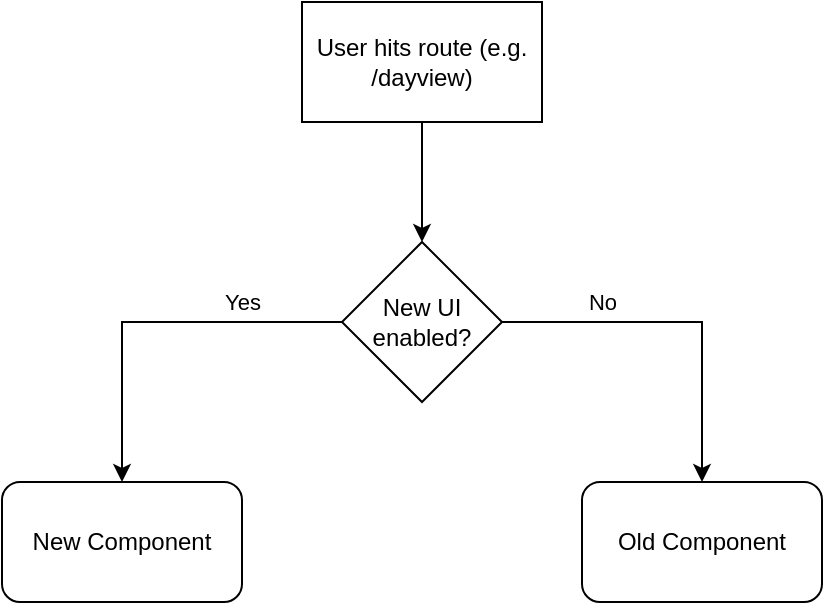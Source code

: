 <mxfile version="27.0.5">
  <diagram name="Page-1" id="92eJsg2LP9L7vtY0PZTv">
    <mxGraphModel dx="1426" dy="743" grid="1" gridSize="10" guides="1" tooltips="1" connect="1" arrows="1" fold="1" page="1" pageScale="1" pageWidth="827" pageHeight="1169" math="0" shadow="0">
      <root>
        <mxCell id="0" />
        <mxCell id="1" parent="0" />
        <mxCell id="LWxLt537ZU6v7T-5PbYw-3" style="edgeStyle=orthogonalEdgeStyle;rounded=0;orthogonalLoop=1;jettySize=auto;html=1;entryX=0.5;entryY=0;entryDx=0;entryDy=0;" edge="1" parent="1" source="LWxLt537ZU6v7T-5PbYw-1" target="LWxLt537ZU6v7T-5PbYw-2">
          <mxGeometry relative="1" as="geometry" />
        </mxCell>
        <mxCell id="LWxLt537ZU6v7T-5PbYw-1" value="User hits route (e.g. /dayview)" style="rounded=0;whiteSpace=wrap;html=1;" vertex="1" parent="1">
          <mxGeometry x="320" y="80" width="120" height="60" as="geometry" />
        </mxCell>
        <mxCell id="LWxLt537ZU6v7T-5PbYw-5" style="edgeStyle=orthogonalEdgeStyle;rounded=0;orthogonalLoop=1;jettySize=auto;html=1;entryX=0.5;entryY=0;entryDx=0;entryDy=0;" edge="1" parent="1" source="LWxLt537ZU6v7T-5PbYw-2" target="LWxLt537ZU6v7T-5PbYw-4">
          <mxGeometry relative="1" as="geometry" />
        </mxCell>
        <mxCell id="LWxLt537ZU6v7T-5PbYw-6" value="Yes" style="edgeLabel;html=1;align=center;verticalAlign=middle;resizable=0;points=[];" vertex="1" connectable="0" parent="LWxLt537ZU6v7T-5PbYw-5">
          <mxGeometry x="-0.305" relative="1" as="geometry">
            <mxPoint x="16" y="-10" as="offset" />
          </mxGeometry>
        </mxCell>
        <mxCell id="LWxLt537ZU6v7T-5PbYw-8" style="edgeStyle=orthogonalEdgeStyle;rounded=0;orthogonalLoop=1;jettySize=auto;html=1;" edge="1" parent="1" source="LWxLt537ZU6v7T-5PbYw-2" target="LWxLt537ZU6v7T-5PbYw-7">
          <mxGeometry relative="1" as="geometry" />
        </mxCell>
        <mxCell id="LWxLt537ZU6v7T-5PbYw-9" value="No" style="edgeLabel;html=1;align=center;verticalAlign=middle;resizable=0;points=[];" vertex="1" connectable="0" parent="LWxLt537ZU6v7T-5PbYw-8">
          <mxGeometry x="-0.511" y="-2" relative="1" as="geometry">
            <mxPoint x="6" y="-12" as="offset" />
          </mxGeometry>
        </mxCell>
        <mxCell id="LWxLt537ZU6v7T-5PbYw-2" value="New UI enabled?" style="rhombus;whiteSpace=wrap;html=1;" vertex="1" parent="1">
          <mxGeometry x="340" y="200" width="80" height="80" as="geometry" />
        </mxCell>
        <mxCell id="LWxLt537ZU6v7T-5PbYw-4" value="New Component" style="rounded=1;whiteSpace=wrap;html=1;" vertex="1" parent="1">
          <mxGeometry x="170" y="320" width="120" height="60" as="geometry" />
        </mxCell>
        <mxCell id="LWxLt537ZU6v7T-5PbYw-7" value="Old Component" style="rounded=1;whiteSpace=wrap;html=1;" vertex="1" parent="1">
          <mxGeometry x="460" y="320" width="120" height="60" as="geometry" />
        </mxCell>
      </root>
    </mxGraphModel>
  </diagram>
</mxfile>
